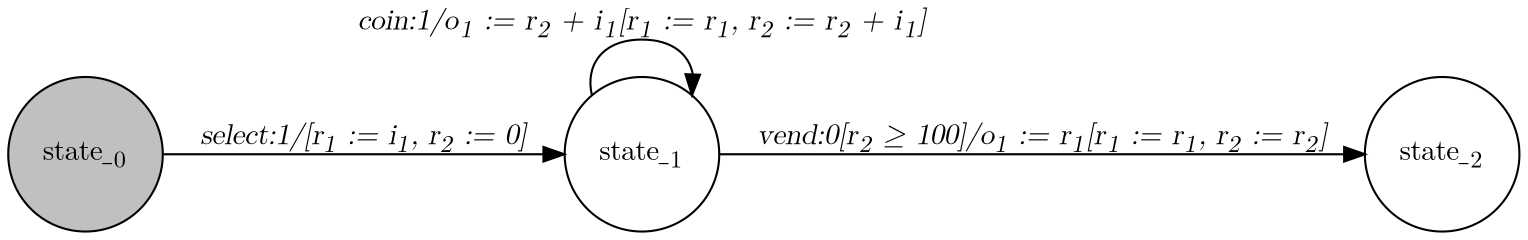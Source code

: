 digraph Drinks_Machine_Change{
   graph [rankdir="LR", fontname="Latin Modern Math"];
   node [color="black", fillcolor="white", shape="circle", style="filled", fontname="Latin Modern Math"];
   edge [fontname="Latin Modern Math"];

   State_0[fillcolor="gray", label=<state_<sub>0</sub>>];
   State_1[label=<state_<sub>1</sub>>];
   State_2[label=<state_<sub>2</sub>>];

   State_0->State_1[label=<<i>select:1/&#91;r<sub>1</sub> := i<sub>1</sub>, r<sub>2</sub> := 0&#93;</i>>];
   State_1->State_1[label=<<i>coin:1/o<sub>1</sub> := r<sub>2</sub> + i<sub>1</sub>&#91;r<sub>1</sub> := r<sub>1</sub>, r<sub>2</sub> := r<sub>2</sub> + i<sub>1</sub>&#93;</i>>];
   State_1->State_2[label=<<i>vend:0&#91;r<sub>2</sub> &ge; 100&#93;/o<sub>1</sub> := r<sub>1</sub>&#91;r<sub>1</sub> := r<sub>1</sub>, r<sub>2</sub> := r<sub>2</sub>&#93;</i>>];
}
